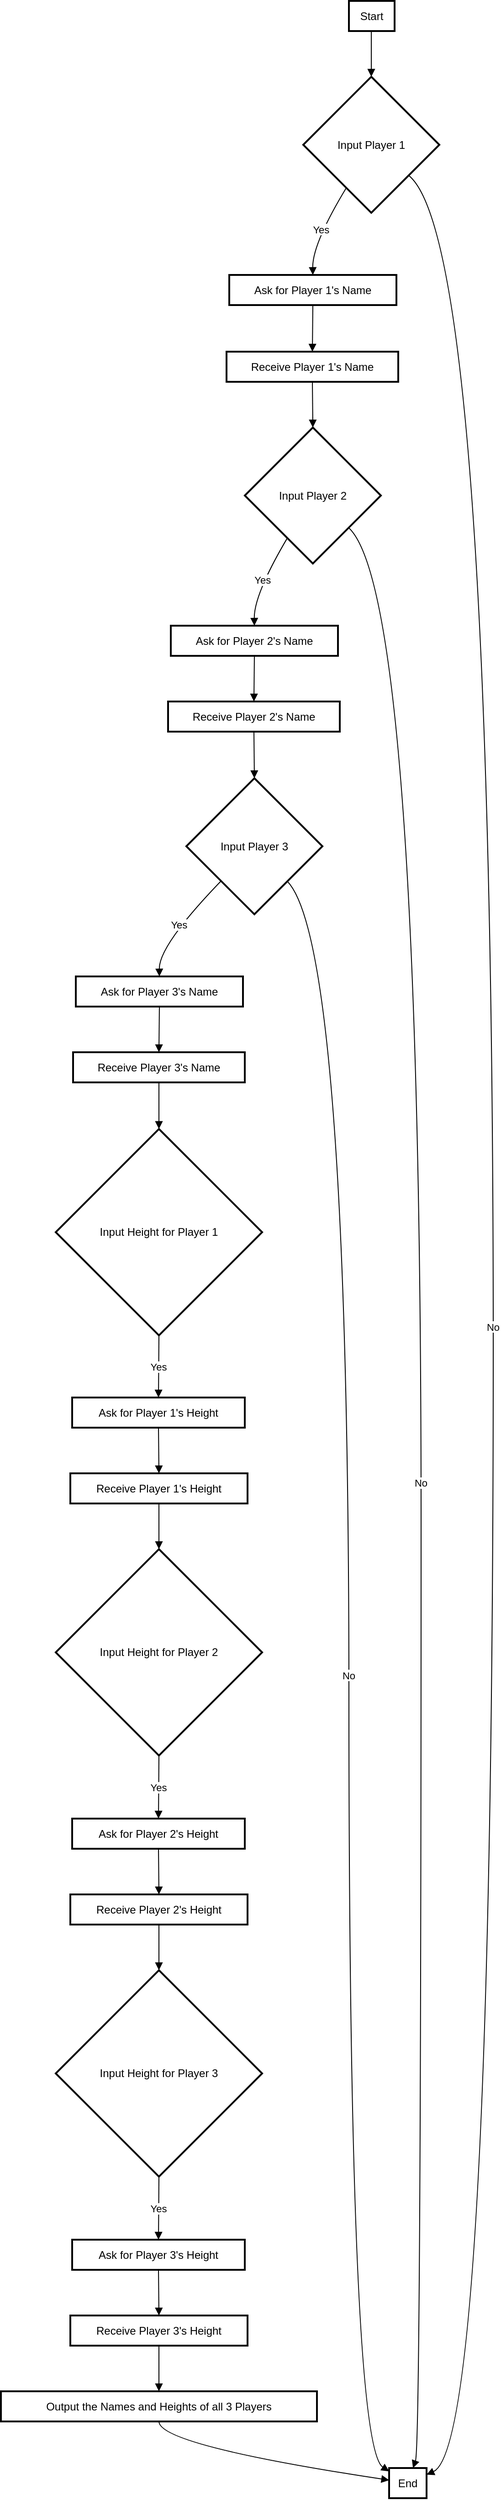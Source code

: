 <mxfile version="24.7.10">
  <diagram name="Страница-1" id="S0mMQqyAMBiGDCo-rot-">
    <mxGraphModel>
      <root>
        <mxCell id="0" />
        <mxCell id="1" parent="0" />
        <mxCell id="2" value="Start" style="whiteSpace=wrap;strokeWidth=2;" vertex="1" parent="1">
          <mxGeometry x="381" width="50" height="33" as="geometry" />
        </mxCell>
        <mxCell id="3" value="Input Player 1" style="rhombus;strokeWidth=2;whiteSpace=wrap;" vertex="1" parent="1">
          <mxGeometry x="331" y="83" width="149" height="149" as="geometry" />
        </mxCell>
        <mxCell id="4" value="Ask for Player 1&#39;s Name" style="whiteSpace=wrap;strokeWidth=2;" vertex="1" parent="1">
          <mxGeometry x="250" y="300" width="183" height="33" as="geometry" />
        </mxCell>
        <mxCell id="5" value="Receive Player 1&#39;s Name" style="whiteSpace=wrap;strokeWidth=2;" vertex="1" parent="1">
          <mxGeometry x="247" y="384" width="188" height="33" as="geometry" />
        </mxCell>
        <mxCell id="6" value="Input Player 2" style="rhombus;strokeWidth=2;whiteSpace=wrap;" vertex="1" parent="1">
          <mxGeometry x="267" y="467" width="149" height="149" as="geometry" />
        </mxCell>
        <mxCell id="7" value="Ask for Player 2&#39;s Name" style="whiteSpace=wrap;strokeWidth=2;" vertex="1" parent="1">
          <mxGeometry x="186" y="684" width="183" height="33" as="geometry" />
        </mxCell>
        <mxCell id="8" value="Receive Player 2&#39;s Name" style="whiteSpace=wrap;strokeWidth=2;" vertex="1" parent="1">
          <mxGeometry x="183" y="767" width="188" height="33" as="geometry" />
        </mxCell>
        <mxCell id="9" value="Input Player 3" style="rhombus;strokeWidth=2;whiteSpace=wrap;" vertex="1" parent="1">
          <mxGeometry x="203" y="851" width="149" height="149" as="geometry" />
        </mxCell>
        <mxCell id="10" value="Ask for Player 3&#39;s Name" style="whiteSpace=wrap;strokeWidth=2;" vertex="1" parent="1">
          <mxGeometry x="82" y="1068" width="183" height="33" as="geometry" />
        </mxCell>
        <mxCell id="11" value="Receive Player 3&#39;s Name" style="whiteSpace=wrap;strokeWidth=2;" vertex="1" parent="1">
          <mxGeometry x="79" y="1151" width="188" height="33" as="geometry" />
        </mxCell>
        <mxCell id="12" value="Input Height for Player 1" style="rhombus;strokeWidth=2;whiteSpace=wrap;" vertex="1" parent="1">
          <mxGeometry x="60" y="1235" width="226" height="226" as="geometry" />
        </mxCell>
        <mxCell id="13" value="Ask for Player 1&#39;s Height" style="whiteSpace=wrap;strokeWidth=2;" vertex="1" parent="1">
          <mxGeometry x="78" y="1529" width="189" height="33" as="geometry" />
        </mxCell>
        <mxCell id="14" value="Receive Player 1&#39;s Height" style="whiteSpace=wrap;strokeWidth=2;" vertex="1" parent="1">
          <mxGeometry x="76" y="1612" width="194" height="33" as="geometry" />
        </mxCell>
        <mxCell id="15" value="Input Height for Player 2" style="rhombus;strokeWidth=2;whiteSpace=wrap;" vertex="1" parent="1">
          <mxGeometry x="60" y="1695" width="226" height="226" as="geometry" />
        </mxCell>
        <mxCell id="16" value="Ask for Player 2&#39;s Height" style="whiteSpace=wrap;strokeWidth=2;" vertex="1" parent="1">
          <mxGeometry x="78" y="1990" width="189" height="33" as="geometry" />
        </mxCell>
        <mxCell id="17" value="Receive Player 2&#39;s Height" style="whiteSpace=wrap;strokeWidth=2;" vertex="1" parent="1">
          <mxGeometry x="76" y="2073" width="194" height="33" as="geometry" />
        </mxCell>
        <mxCell id="18" value="Input Height for Player 3" style="rhombus;strokeWidth=2;whiteSpace=wrap;" vertex="1" parent="1">
          <mxGeometry x="60" y="2156" width="226" height="226" as="geometry" />
        </mxCell>
        <mxCell id="19" value="Ask for Player 3&#39;s Height" style="whiteSpace=wrap;strokeWidth=2;" vertex="1" parent="1">
          <mxGeometry x="78" y="2451" width="189" height="33" as="geometry" />
        </mxCell>
        <mxCell id="20" value="Receive Player 3&#39;s Height" style="whiteSpace=wrap;strokeWidth=2;" vertex="1" parent="1">
          <mxGeometry x="76" y="2534" width="194" height="33" as="geometry" />
        </mxCell>
        <mxCell id="21" value="Output the Names and Heights of all 3 Players" style="whiteSpace=wrap;strokeWidth=2;" vertex="1" parent="1">
          <mxGeometry y="2617" width="346" height="33" as="geometry" />
        </mxCell>
        <mxCell id="22" value="End" style="whiteSpace=wrap;strokeWidth=2;" vertex="1" parent="1">
          <mxGeometry x="425" y="2701" width="41" height="33" as="geometry" />
        </mxCell>
        <mxCell id="23" value="" style="curved=1;startArrow=none;endArrow=block;exitX=0.49;exitY=1.01;entryX=0.5;entryY=0;" edge="1" parent="1" source="2" target="3">
          <mxGeometry relative="1" as="geometry">
            <Array as="points" />
          </mxGeometry>
        </mxCell>
        <mxCell id="24" value="Yes" style="curved=1;startArrow=none;endArrow=block;exitX=0.21;exitY=1;entryX=0.5;entryY=0.01;" edge="1" parent="1" source="3" target="4">
          <mxGeometry relative="1" as="geometry">
            <Array as="points">
              <mxPoint x="341" y="266" />
            </Array>
          </mxGeometry>
        </mxCell>
        <mxCell id="25" value="" style="curved=1;startArrow=none;endArrow=block;exitX=0.5;exitY=1.02;entryX=0.5;entryY=-0.01;" edge="1" parent="1" source="4" target="5">
          <mxGeometry relative="1" as="geometry">
            <Array as="points" />
          </mxGeometry>
        </mxCell>
        <mxCell id="26" value="" style="curved=1;startArrow=none;endArrow=block;exitX=0.5;exitY=1;entryX=0.5;entryY=0;" edge="1" parent="1" source="5" target="6">
          <mxGeometry relative="1" as="geometry">
            <Array as="points" />
          </mxGeometry>
        </mxCell>
        <mxCell id="27" value="Yes" style="curved=1;startArrow=none;endArrow=block;exitX=0.2;exitY=1;entryX=0.5;entryY=0;" edge="1" parent="1" source="6" target="7">
          <mxGeometry relative="1" as="geometry">
            <Array as="points">
              <mxPoint x="277" y="650" />
            </Array>
          </mxGeometry>
        </mxCell>
        <mxCell id="28" value="" style="curved=1;startArrow=none;endArrow=block;exitX=0.5;exitY=1.01;entryX=0.5;entryY=0.01;" edge="1" parent="1" source="7" target="8">
          <mxGeometry relative="1" as="geometry">
            <Array as="points" />
          </mxGeometry>
        </mxCell>
        <mxCell id="29" value="" style="curved=1;startArrow=none;endArrow=block;exitX=0.5;exitY=1.03;entryX=0.5;entryY=0;" edge="1" parent="1" source="8" target="9">
          <mxGeometry relative="1" as="geometry">
            <Array as="points" />
          </mxGeometry>
        </mxCell>
        <mxCell id="30" value="Yes" style="curved=1;startArrow=none;endArrow=block;exitX=0.02;exitY=1;entryX=0.5;entryY=-0.01;" edge="1" parent="1" source="9" target="10">
          <mxGeometry relative="1" as="geometry">
            <Array as="points">
              <mxPoint x="173" y="1034" />
            </Array>
          </mxGeometry>
        </mxCell>
        <mxCell id="31" value="" style="curved=1;startArrow=none;endArrow=block;exitX=0.5;exitY=1;entryX=0.5;entryY=0;" edge="1" parent="1" source="10" target="11">
          <mxGeometry relative="1" as="geometry">
            <Array as="points" />
          </mxGeometry>
        </mxCell>
        <mxCell id="32" value="" style="curved=1;startArrow=none;endArrow=block;exitX=0.5;exitY=1.02;entryX=0.5;entryY=0;" edge="1" parent="1" source="11" target="12">
          <mxGeometry relative="1" as="geometry">
            <Array as="points" />
          </mxGeometry>
        </mxCell>
        <mxCell id="33" value="Yes" style="curved=1;startArrow=none;endArrow=block;exitX=0.5;exitY=1;entryX=0.5;entryY=-0.01;" edge="1" parent="1" source="12" target="13">
          <mxGeometry relative="1" as="geometry">
            <Array as="points" />
          </mxGeometry>
        </mxCell>
        <mxCell id="34" value="" style="curved=1;startArrow=none;endArrow=block;exitX=0.5;exitY=1;entryX=0.5;entryY=0;" edge="1" parent="1" source="13" target="14">
          <mxGeometry relative="1" as="geometry">
            <Array as="points" />
          </mxGeometry>
        </mxCell>
        <mxCell id="35" value="" style="curved=1;startArrow=none;endArrow=block;exitX=0.5;exitY=1.01;entryX=0.5;entryY=0;" edge="1" parent="1" source="14" target="15">
          <mxGeometry relative="1" as="geometry">
            <Array as="points" />
          </mxGeometry>
        </mxCell>
        <mxCell id="36" value="Yes" style="curved=1;startArrow=none;endArrow=block;exitX=0.5;exitY=1;entryX=0.5;entryY=-0.01;" edge="1" parent="1" source="15" target="16">
          <mxGeometry relative="1" as="geometry">
            <Array as="points" />
          </mxGeometry>
        </mxCell>
        <mxCell id="37" value="" style="curved=1;startArrow=none;endArrow=block;exitX=0.5;exitY=1;entryX=0.5;entryY=0;" edge="1" parent="1" source="16" target="17">
          <mxGeometry relative="1" as="geometry">
            <Array as="points" />
          </mxGeometry>
        </mxCell>
        <mxCell id="38" value="" style="curved=1;startArrow=none;endArrow=block;exitX=0.5;exitY=1.01;entryX=0.5;entryY=0;" edge="1" parent="1" source="17" target="18">
          <mxGeometry relative="1" as="geometry">
            <Array as="points" />
          </mxGeometry>
        </mxCell>
        <mxCell id="39" value="Yes" style="curved=1;startArrow=none;endArrow=block;exitX=0.5;exitY=1;entryX=0.5;entryY=-0.01;" edge="1" parent="1" source="18" target="19">
          <mxGeometry relative="1" as="geometry">
            <Array as="points" />
          </mxGeometry>
        </mxCell>
        <mxCell id="40" value="" style="curved=1;startArrow=none;endArrow=block;exitX=0.5;exitY=1;entryX=0.5;entryY=0;" edge="1" parent="1" source="19" target="20">
          <mxGeometry relative="1" as="geometry">
            <Array as="points" />
          </mxGeometry>
        </mxCell>
        <mxCell id="41" value="" style="curved=1;startArrow=none;endArrow=block;exitX=0.5;exitY=1.01;entryX=0.5;entryY=0.01;" edge="1" parent="1" source="20" target="21">
          <mxGeometry relative="1" as="geometry">
            <Array as="points" />
          </mxGeometry>
        </mxCell>
        <mxCell id="42" value="" style="curved=1;startArrow=none;endArrow=block;exitX=0.5;exitY=1.02;entryX=-0.01;entryY=0.4;" edge="1" parent="1" source="21" target="22">
          <mxGeometry relative="1" as="geometry">
            <Array as="points">
              <mxPoint x="173" y="2676" />
            </Array>
          </mxGeometry>
        </mxCell>
        <mxCell id="43" value="No" style="curved=1;startArrow=none;endArrow=block;exitX=1;exitY=0.91;entryX=1;entryY=0.22;" edge="1" parent="1" source="3" target="22">
          <mxGeometry relative="1" as="geometry">
            <Array as="points">
              <mxPoint x="539" y="266" />
              <mxPoint x="539" y="2676" />
            </Array>
          </mxGeometry>
        </mxCell>
        <mxCell id="44" value="No" style="curved=1;startArrow=none;endArrow=block;exitX=1;exitY=0.95;entryX=0.64;entryY=-0.01;" edge="1" parent="1" source="6" target="22">
          <mxGeometry relative="1" as="geometry">
            <Array as="points">
              <mxPoint x="460" y="650" />
              <mxPoint x="460" y="2676" />
            </Array>
          </mxGeometry>
        </mxCell>
        <mxCell id="45" value="No" style="curved=1;startArrow=none;endArrow=block;exitX=0.97;exitY=1;entryX=-0.01;entryY=0.1;" edge="1" parent="1" source="9" target="22">
          <mxGeometry relative="1" as="geometry">
            <Array as="points">
              <mxPoint x="381" y="1034" />
              <mxPoint x="381" y="2676" />
            </Array>
          </mxGeometry>
        </mxCell>
      </root>
    </mxGraphModel>
  </diagram>
</mxfile>
